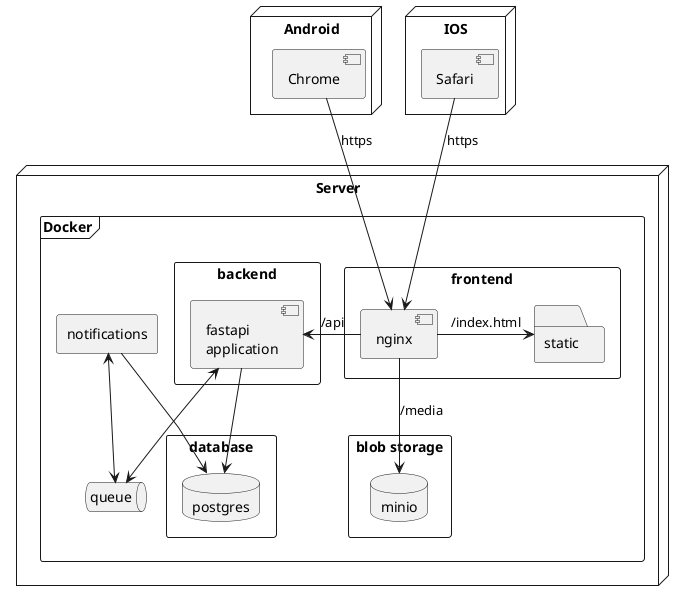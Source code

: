 @startuml deployment

'left to right direction

'skinparam linetype ortho
skinparam linetype polyline

skinparam nodesep 25
skinparam ranksep 20


node Server {
    frame Docker {
        rectangle frontend {
            component nginx {

            }
            folder static {

            }
        }

        rectangle backend {
            component api_server [fastapi 
            application]
        }

        queue queue {

        }

        rectangle notifications {

        }

        rectangle database {
            database postgres
        }

        rectangle "blob storage" as blob {
            database minio
        }
    }
}



node Android as andoid {
    component Chrome {

    }
}

node IOS as ios {
    component Safari {

    }
}




nginx -l-> api_server : /api
nginx -r-> static : /index.html

nginx -d-> minio : /media


api_server --> postgres
api_server <--> queue

notifications <--> queue
notifications --> postgres

Safari --> nginx : https

Chrome --> nginx : https

@enduml